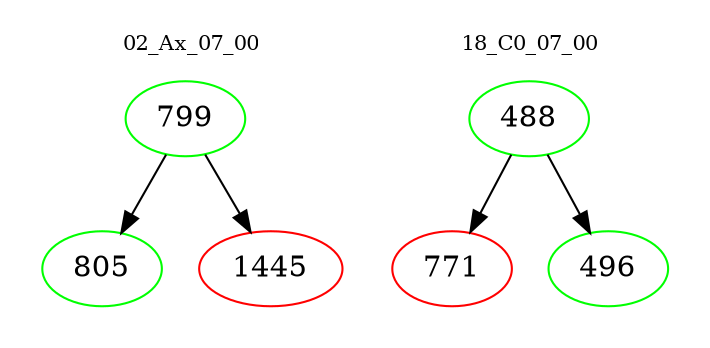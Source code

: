 digraph{
subgraph cluster_0 {
color = white
label = "02_Ax_07_00";
fontsize=10;
T0_799 [label="799", color="green"]
T0_799 -> T0_805 [color="black"]
T0_805 [label="805", color="green"]
T0_799 -> T0_1445 [color="black"]
T0_1445 [label="1445", color="red"]
}
subgraph cluster_1 {
color = white
label = "18_C0_07_00";
fontsize=10;
T1_488 [label="488", color="green"]
T1_488 -> T1_771 [color="black"]
T1_771 [label="771", color="red"]
T1_488 -> T1_496 [color="black"]
T1_496 [label="496", color="green"]
}
}
